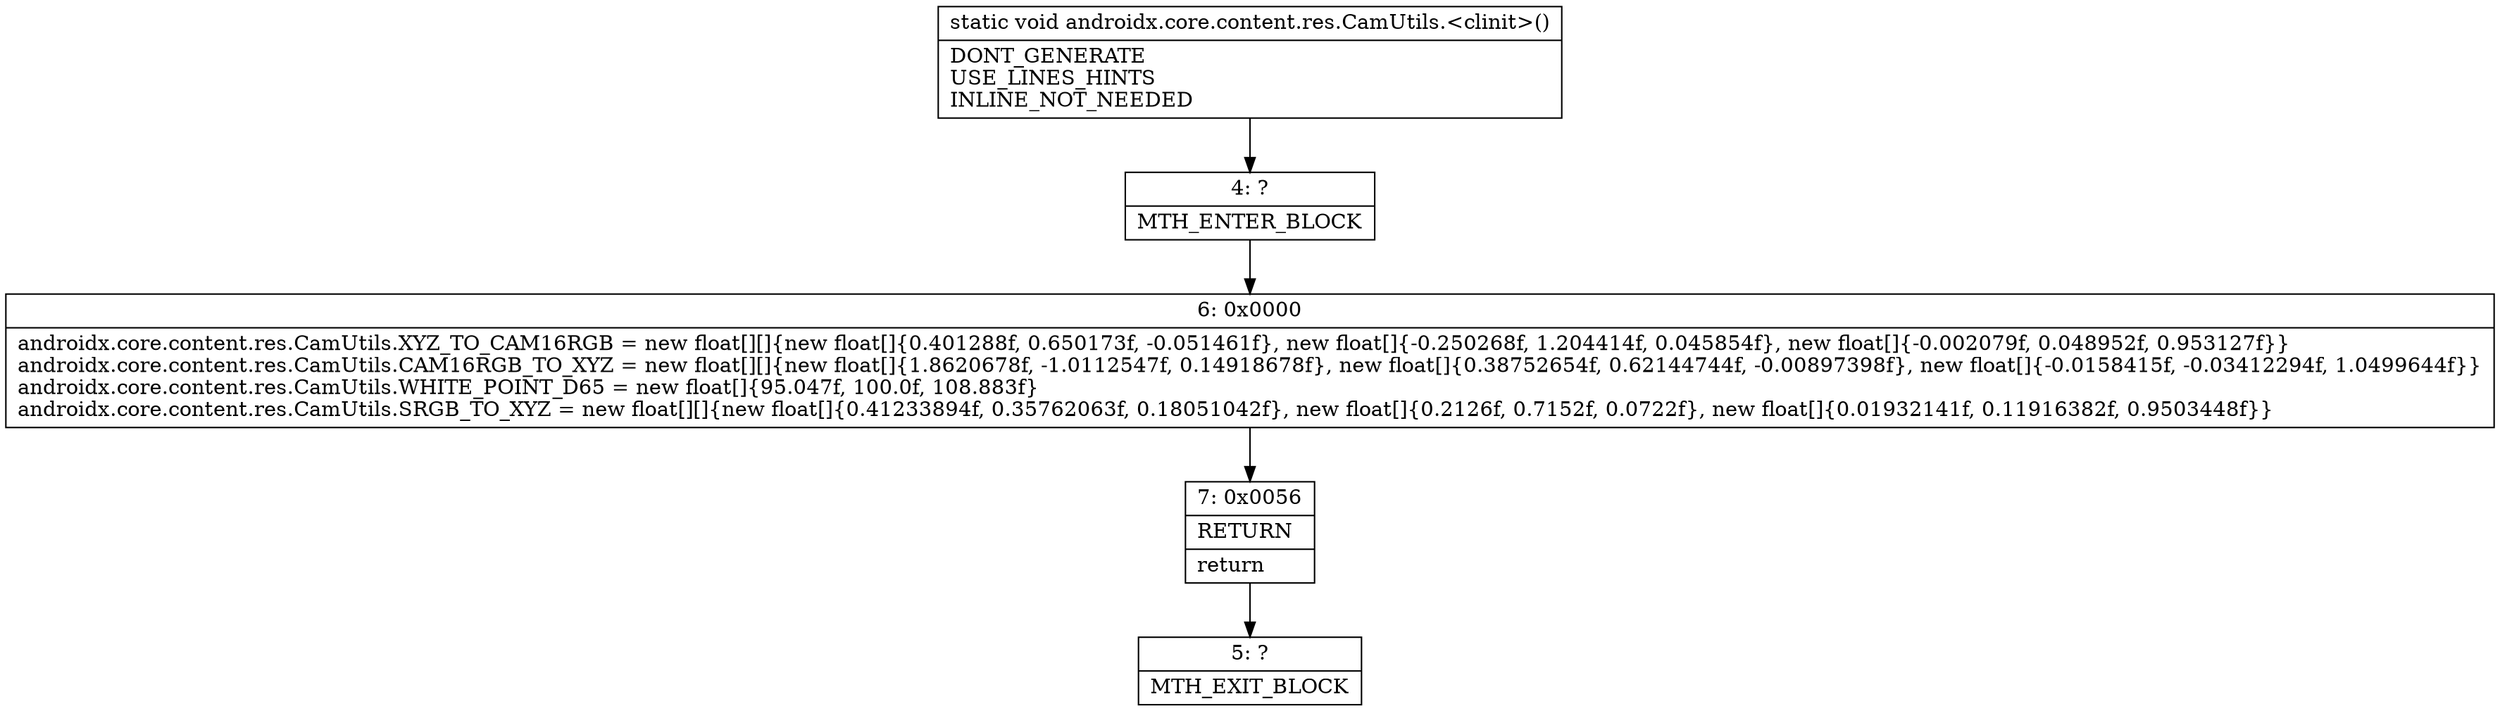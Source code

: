 digraph "CFG forandroidx.core.content.res.CamUtils.\<clinit\>()V" {
Node_4 [shape=record,label="{4\:\ ?|MTH_ENTER_BLOCK\l}"];
Node_6 [shape=record,label="{6\:\ 0x0000|androidx.core.content.res.CamUtils.XYZ_TO_CAM16RGB = new float[][]\{new float[]\{0.401288f, 0.650173f, \-0.051461f\}, new float[]\{\-0.250268f, 1.204414f, 0.045854f\}, new float[]\{\-0.002079f, 0.048952f, 0.953127f\}\}\landroidx.core.content.res.CamUtils.CAM16RGB_TO_XYZ = new float[][]\{new float[]\{1.8620678f, \-1.0112547f, 0.14918678f\}, new float[]\{0.38752654f, 0.62144744f, \-0.00897398f\}, new float[]\{\-0.0158415f, \-0.03412294f, 1.0499644f\}\}\landroidx.core.content.res.CamUtils.WHITE_POINT_D65 = new float[]\{95.047f, 100.0f, 108.883f\}\landroidx.core.content.res.CamUtils.SRGB_TO_XYZ = new float[][]\{new float[]\{0.41233894f, 0.35762063f, 0.18051042f\}, new float[]\{0.2126f, 0.7152f, 0.0722f\}, new float[]\{0.01932141f, 0.11916382f, 0.9503448f\}\}\l}"];
Node_7 [shape=record,label="{7\:\ 0x0056|RETURN\l|return\l}"];
Node_5 [shape=record,label="{5\:\ ?|MTH_EXIT_BLOCK\l}"];
MethodNode[shape=record,label="{static void androidx.core.content.res.CamUtils.\<clinit\>()  | DONT_GENERATE\lUSE_LINES_HINTS\lINLINE_NOT_NEEDED\l}"];
MethodNode -> Node_4;Node_4 -> Node_6;
Node_6 -> Node_7;
Node_7 -> Node_5;
}

